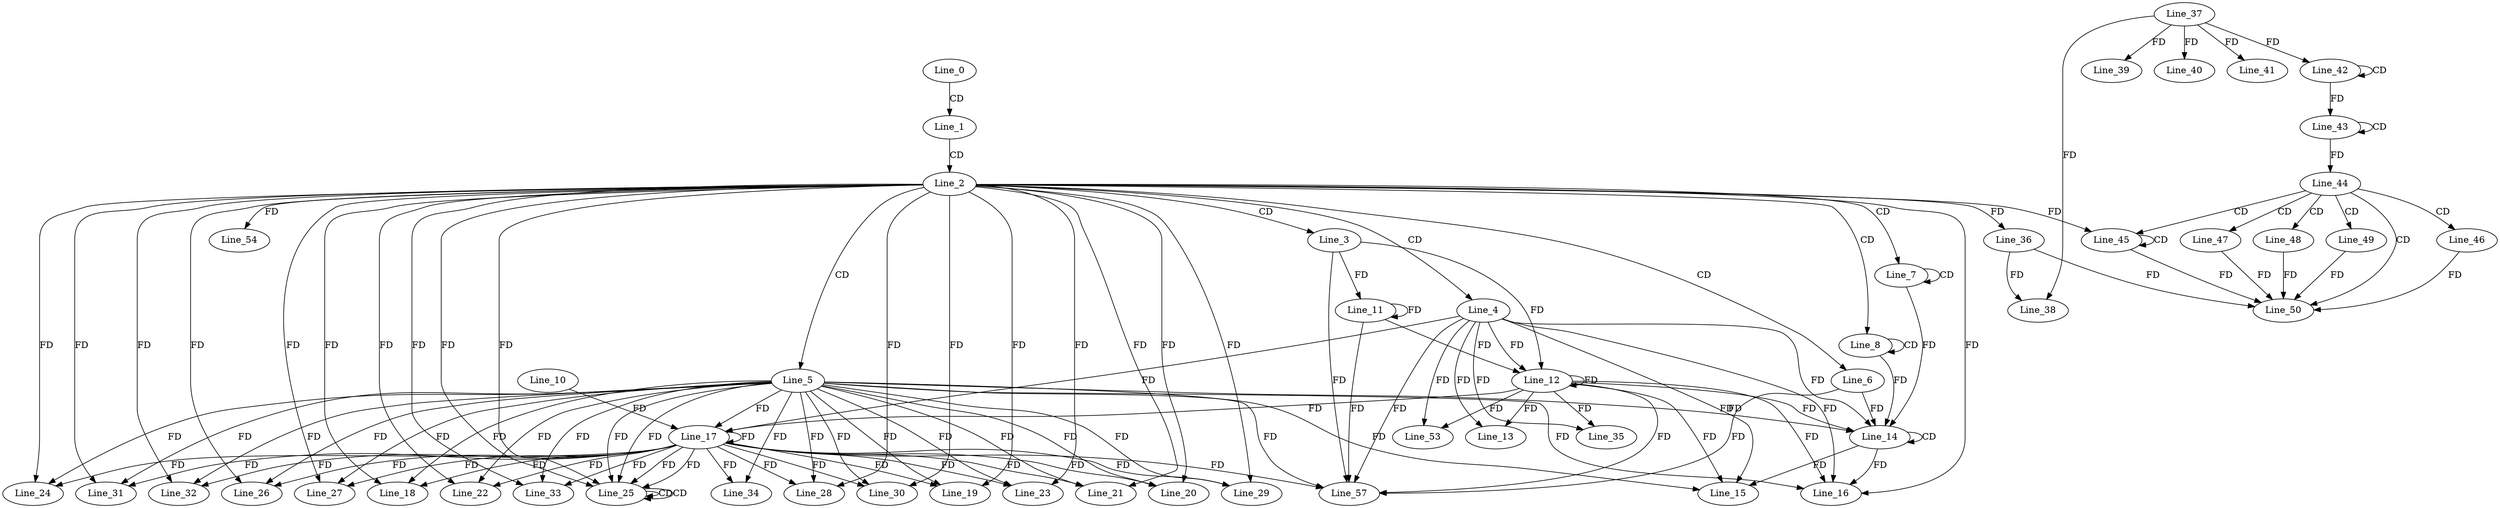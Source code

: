 digraph G {
  Line_0;
  Line_1;
  Line_2;
  Line_3;
  Line_4;
  Line_5;
  Line_6;
  Line_7;
  Line_7;
  Line_8;
  Line_8;
  Line_11;
  Line_11;
  Line_12;
  Line_12;
  Line_13;
  Line_14;
  Line_14;
  Line_15;
  Line_16;
  Line_17;
  Line_17;
  Line_10;
  Line_18;
  Line_18;
  Line_19;
  Line_19;
  Line_20;
  Line_20;
  Line_21;
  Line_21;
  Line_22;
  Line_22;
  Line_23;
  Line_23;
  Line_24;
  Line_24;
  Line_25;
  Line_25;
  Line_25;
  Line_25;
  Line_25;
  Line_25;
  Line_26;
  Line_26;
  Line_27;
  Line_27;
  Line_28;
  Line_28;
  Line_29;
  Line_29;
  Line_30;
  Line_30;
  Line_31;
  Line_31;
  Line_32;
  Line_32;
  Line_33;
  Line_33;
  Line_34;
  Line_35;
  Line_36;
  Line_37;
  Line_38;
  Line_36;
  Line_38;
  Line_39;
  Line_40;
  Line_41;
  Line_42;
  Line_42;
  Line_43;
  Line_43;
  Line_44;
  Line_45;
  Line_45;
  Line_46;
  Line_47;
  Line_48;
  Line_49;
  Line_50;
  Line_50;
  Line_53;
  Line_54;
  Line_57;
  Line_0 -> Line_1 [ label="CD" ];
  Line_1 -> Line_2 [ label="CD" ];
  Line_2 -> Line_3 [ label="CD" ];
  Line_2 -> Line_4 [ label="CD" ];
  Line_2 -> Line_5 [ label="CD" ];
  Line_2 -> Line_6 [ label="CD" ];
  Line_2 -> Line_7 [ label="CD" ];
  Line_7 -> Line_7 [ label="CD" ];
  Line_2 -> Line_8 [ label="CD" ];
  Line_8 -> Line_8 [ label="CD" ];
  Line_3 -> Line_11 [ label="FD" ];
  Line_11 -> Line_11 [ label="FD" ];
  Line_4 -> Line_12 [ label="FD" ];
  Line_12 -> Line_12 [ label="FD" ];
  Line_3 -> Line_12 [ label="FD" ];
  Line_11 -> Line_12 [ label="FD" ];
  Line_4 -> Line_13 [ label="FD" ];
  Line_12 -> Line_13 [ label="FD" ];
  Line_14 -> Line_14 [ label="CD" ];
  Line_8 -> Line_14 [ label="FD" ];
  Line_7 -> Line_14 [ label="FD" ];
  Line_4 -> Line_14 [ label="FD" ];
  Line_12 -> Line_14 [ label="FD" ];
  Line_5 -> Line_14 [ label="FD" ];
  Line_6 -> Line_14 [ label="FD" ];
  Line_14 -> Line_15 [ label="FD" ];
  Line_4 -> Line_15 [ label="FD" ];
  Line_12 -> Line_15 [ label="FD" ];
  Line_5 -> Line_15 [ label="FD" ];
  Line_14 -> Line_16 [ label="FD" ];
  Line_2 -> Line_16 [ label="FD" ];
  Line_4 -> Line_16 [ label="FD" ];
  Line_12 -> Line_16 [ label="FD" ];
  Line_5 -> Line_16 [ label="FD" ];
  Line_5 -> Line_17 [ label="FD" ];
  Line_17 -> Line_17 [ label="FD" ];
  Line_4 -> Line_17 [ label="FD" ];
  Line_12 -> Line_17 [ label="FD" ];
  Line_10 -> Line_17 [ label="FD" ];
  Line_5 -> Line_18 [ label="FD" ];
  Line_17 -> Line_18 [ label="FD" ];
  Line_2 -> Line_18 [ label="FD" ];
  Line_5 -> Line_19 [ label="FD" ];
  Line_17 -> Line_19 [ label="FD" ];
  Line_2 -> Line_19 [ label="FD" ];
  Line_5 -> Line_20 [ label="FD" ];
  Line_17 -> Line_20 [ label="FD" ];
  Line_2 -> Line_20 [ label="FD" ];
  Line_5 -> Line_21 [ label="FD" ];
  Line_17 -> Line_21 [ label="FD" ];
  Line_2 -> Line_21 [ label="FD" ];
  Line_5 -> Line_22 [ label="FD" ];
  Line_17 -> Line_22 [ label="FD" ];
  Line_2 -> Line_22 [ label="FD" ];
  Line_5 -> Line_23 [ label="FD" ];
  Line_17 -> Line_23 [ label="FD" ];
  Line_2 -> Line_23 [ label="FD" ];
  Line_5 -> Line_24 [ label="FD" ];
  Line_17 -> Line_24 [ label="FD" ];
  Line_2 -> Line_24 [ label="FD" ];
  Line_2 -> Line_25 [ label="FD" ];
  Line_25 -> Line_25 [ label="CD" ];
  Line_5 -> Line_25 [ label="FD" ];
  Line_17 -> Line_25 [ label="FD" ];
  Line_25 -> Line_25 [ label="CD" ];
  Line_5 -> Line_25 [ label="FD" ];
  Line_17 -> Line_25 [ label="FD" ];
  Line_2 -> Line_25 [ label="FD" ];
  Line_5 -> Line_26 [ label="FD" ];
  Line_17 -> Line_26 [ label="FD" ];
  Line_2 -> Line_26 [ label="FD" ];
  Line_5 -> Line_27 [ label="FD" ];
  Line_17 -> Line_27 [ label="FD" ];
  Line_2 -> Line_27 [ label="FD" ];
  Line_5 -> Line_28 [ label="FD" ];
  Line_17 -> Line_28 [ label="FD" ];
  Line_2 -> Line_28 [ label="FD" ];
  Line_5 -> Line_29 [ label="FD" ];
  Line_17 -> Line_29 [ label="FD" ];
  Line_2 -> Line_29 [ label="FD" ];
  Line_5 -> Line_30 [ label="FD" ];
  Line_17 -> Line_30 [ label="FD" ];
  Line_2 -> Line_30 [ label="FD" ];
  Line_5 -> Line_31 [ label="FD" ];
  Line_17 -> Line_31 [ label="FD" ];
  Line_2 -> Line_31 [ label="FD" ];
  Line_5 -> Line_32 [ label="FD" ];
  Line_17 -> Line_32 [ label="FD" ];
  Line_2 -> Line_32 [ label="FD" ];
  Line_5 -> Line_33 [ label="FD" ];
  Line_17 -> Line_33 [ label="FD" ];
  Line_2 -> Line_33 [ label="FD" ];
  Line_5 -> Line_34 [ label="FD" ];
  Line_17 -> Line_34 [ label="FD" ];
  Line_4 -> Line_35 [ label="FD" ];
  Line_12 -> Line_35 [ label="FD" ];
  Line_2 -> Line_36 [ label="FD" ];
  Line_37 -> Line_38 [ label="FD" ];
  Line_36 -> Line_38 [ label="FD" ];
  Line_37 -> Line_39 [ label="FD" ];
  Line_37 -> Line_40 [ label="FD" ];
  Line_37 -> Line_41 [ label="FD" ];
  Line_42 -> Line_42 [ label="CD" ];
  Line_37 -> Line_42 [ label="FD" ];
  Line_43 -> Line_43 [ label="CD" ];
  Line_42 -> Line_43 [ label="FD" ];
  Line_43 -> Line_44 [ label="FD" ];
  Line_44 -> Line_45 [ label="CD" ];
  Line_45 -> Line_45 [ label="CD" ];
  Line_2 -> Line_45 [ label="FD" ];
  Line_44 -> Line_46 [ label="CD" ];
  Line_44 -> Line_47 [ label="CD" ];
  Line_44 -> Line_48 [ label="CD" ];
  Line_44 -> Line_49 [ label="CD" ];
  Line_44 -> Line_50 [ label="CD" ];
  Line_49 -> Line_50 [ label="FD" ];
  Line_45 -> Line_50 [ label="FD" ];
  Line_46 -> Line_50 [ label="FD" ];
  Line_47 -> Line_50 [ label="FD" ];
  Line_48 -> Line_50 [ label="FD" ];
  Line_36 -> Line_50 [ label="FD" ];
  Line_4 -> Line_53 [ label="FD" ];
  Line_12 -> Line_53 [ label="FD" ];
  Line_2 -> Line_54 [ label="FD" ];
  Line_6 -> Line_57 [ label="FD" ];
  Line_5 -> Line_57 [ label="FD" ];
  Line_17 -> Line_57 [ label="FD" ];
  Line_4 -> Line_57 [ label="FD" ];
  Line_12 -> Line_57 [ label="FD" ];
  Line_3 -> Line_57 [ label="FD" ];
  Line_11 -> Line_57 [ label="FD" ];
}
